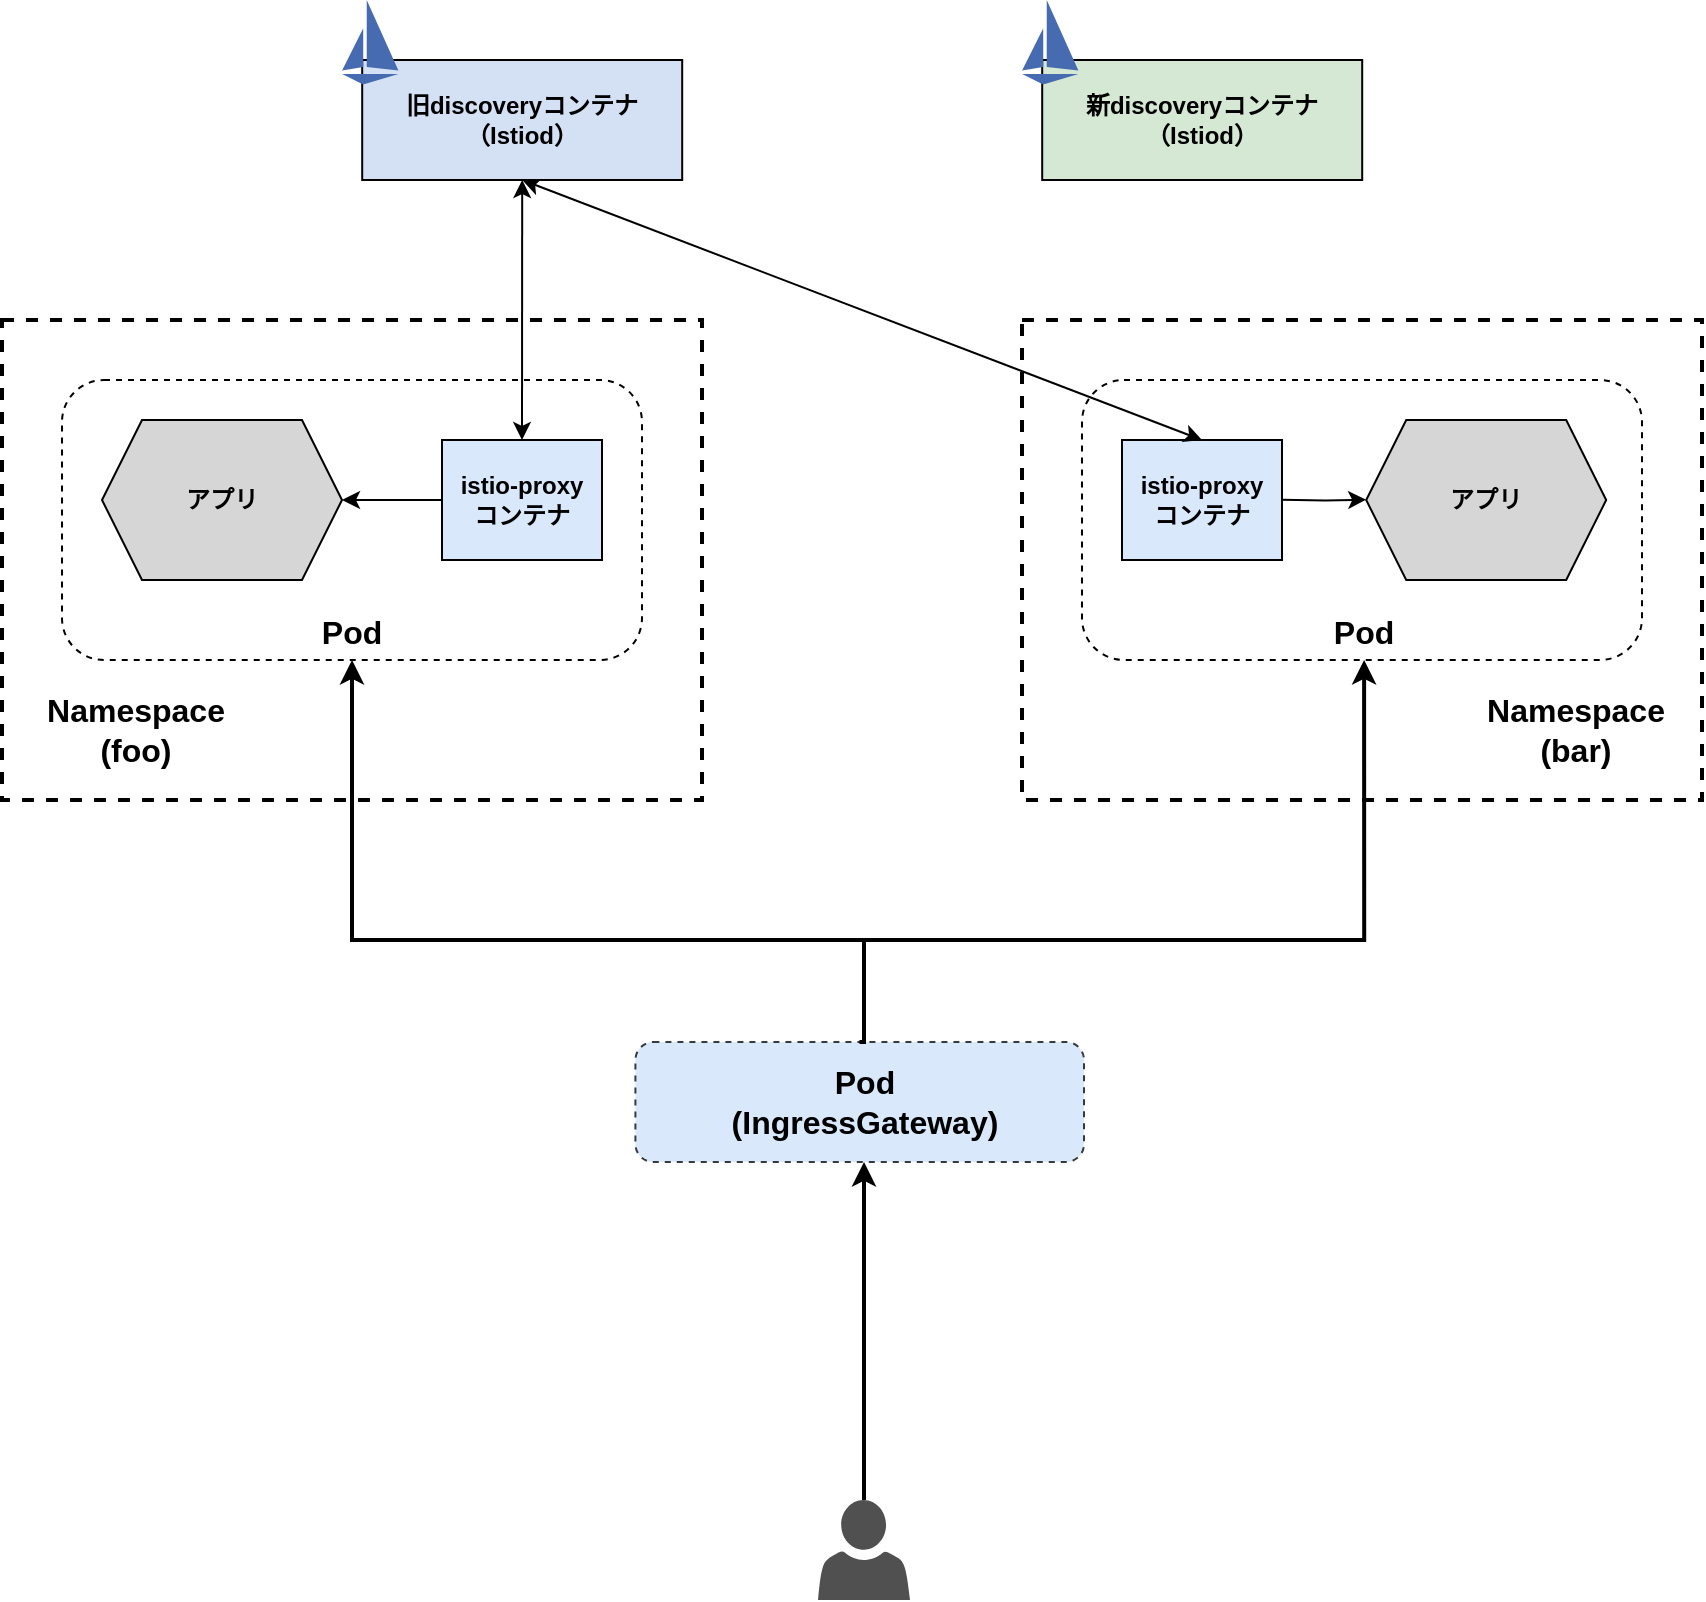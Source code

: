 <mxfile version="20.8.10" type="device" pages="2"><diagram id="03d83n2kzZqSzLtsXUL0" name="istio_canary-upgrade_1"><mxGraphModel dx="1038" dy="717" grid="1" gridSize="10" guides="1" tooltips="1" connect="1" arrows="1" fold="1" page="1" pageScale="1" pageWidth="850" pageHeight="1100" math="0" shadow="0"><root><mxCell id="0"/><mxCell id="1" parent="0"/><mxCell id="88JNQQIAnFazNx2Cg1Fr-13" value="" style="rounded=0;whiteSpace=wrap;html=1;fillColor=default;dashed=1;strokeColor=default;shadow=0;glass=0;strokeWidth=2;perimeterSpacing=0;" vertex="1" parent="1"><mxGeometry x="49" y="870" width="350" height="240" as="geometry"/></mxCell><mxCell id="88JNQQIAnFazNx2Cg1Fr-20" value="" style="rounded=0;whiteSpace=wrap;html=1;fillColor=default;dashed=1;strokeColor=default;shadow=0;glass=0;strokeWidth=2;" vertex="1" parent="1"><mxGeometry x="559" y="870" width="340" height="240" as="geometry"/></mxCell><mxCell id="xyU2z9Fvcih-2bqlTNNe-2" value="" style="rounded=1;whiteSpace=wrap;html=1;dashed=1;" parent="1" vertex="1"><mxGeometry x="79" y="900" width="290" height="140" as="geometry"/></mxCell><mxCell id="xyU2z9Fvcih-2bqlTNNe-42" value="" style="endArrow=classic;startArrow=classic;html=1;rounded=0;strokeColor=default;fontFamily=Helvetica;fontSize=12;fontColor=default;exitX=0.5;exitY=0;exitDx=0;exitDy=0;entryX=0.5;entryY=1;entryDx=0;entryDy=0;" parent="1" source="aR9LPjNKg-8920f3Wmbd-1" target="88JNQQIAnFazNx2Cg1Fr-34" edge="1"><mxGeometry width="50" height="50" relative="1" as="geometry"><mxPoint x="309" y="935" as="sourcePoint"/><mxPoint x="309" y="800" as="targetPoint"/></mxGeometry></mxCell><mxCell id="xyU2z9Fvcih-2bqlTNNe-43" value="&lt;span style=&quot;color: rgba(0, 0, 0, 0); font-family: monospace; font-size: 0px; text-align: start; background-color: rgb(248, 249, 250);&quot;&gt;%3CmxGraphModel%3E%3Croot%3E%3CmxCell%20id%3D%220%22%2F%3E%3CmxCell%20id%3D%221%22%20parent%3D%220%22%2F%3E%3CmxCell%20id%3D%222%22%20value%3D%22%26lt%3Bp%20style%3D%26quot%3Bline-height%3A%200.1%3B%26quot%3B%26gt%3B%26lt%3Bfont%20style%3D%26quot%3Bfont-size%3A%209px%3B%26quot%3B%26gt%3B%E5%95%8F%E3%81%84%E5%90%88%E3%82%8F%E3%81%9B%26lt%3B%2Ffont%26gt%3B%26lt%3B%2Fp%26gt%3B%22%20style%3D%22edgeLabel%3Bhtml%3D1%3Balign%3Dcenter%3BverticalAlign%3Dmiddle%3Bresizable%3D0%3Bpoints%3D%5B%5D%3BlabelBackgroundColor%3Ddefault%3BlabelBorderColor%3Dnone%3BfontStyle%3D1%22%20vertex%3D%221%22%20connectable%3D%220%22%20parent%3D%221%22%3E%3CmxGeometry%20x%3D%22423.988%22%20y%3D%22387.0%22%20as%3D%22geometry%22%2F%3E%3C%2FmxCell%3E%3C%2Froot%3E%3C%2FmxGraphModel%3E&lt;/span&gt;" style="edgeLabel;html=1;align=center;verticalAlign=middle;resizable=0;points=[];fontSize=9;" parent="xyU2z9Fvcih-2bqlTNNe-42" vertex="1" connectable="0"><mxGeometry x="0.141" relative="1" as="geometry"><mxPoint as="offset"/></mxGeometry></mxCell><mxCell id="xyU2z9Fvcih-2bqlTNNe-3" value="&lt;b style=&quot;font-size: 16px;&quot;&gt;Pod&lt;/b&gt;" style="text;html=1;strokeColor=none;fillColor=none;align=center;verticalAlign=middle;whiteSpace=wrap;rounded=0;dashed=1;fontStyle=0;fontSize=16;" parent="1" vertex="1"><mxGeometry x="191.9" y="1012" width="64.2" height="28" as="geometry"/></mxCell><mxCell id="88JNQQIAnFazNx2Cg1Fr-21" value="" style="rounded=1;whiteSpace=wrap;html=1;dashed=1;" vertex="1" parent="1"><mxGeometry x="589" y="900" width="280" height="140" as="geometry"/></mxCell><mxCell id="88JNQQIAnFazNx2Cg1Fr-24" value="&lt;span style=&quot;color: rgba(0, 0, 0, 0); font-family: monospace; font-size: 0px; text-align: start; background-color: rgb(248, 249, 250);&quot;&gt;%3CmxGraphModel%3E%3Croot%3E%3CmxCell%20id%3D%220%22%2F%3E%3CmxCell%20id%3D%221%22%20parent%3D%220%22%2F%3E%3CmxCell%20id%3D%222%22%20value%3D%22%26lt%3Bp%20style%3D%26quot%3Bline-height%3A%200.1%3B%26quot%3B%26gt%3B%26lt%3Bfont%20style%3D%26quot%3Bfont-size%3A%209px%3B%26quot%3B%26gt%3B%E5%95%8F%E3%81%84%E5%90%88%E3%82%8F%E3%81%9B%26lt%3B%2Ffont%26gt%3B%26lt%3B%2Fp%26gt%3B%22%20style%3D%22edgeLabel%3Bhtml%3D1%3Balign%3Dcenter%3BverticalAlign%3Dmiddle%3Bresizable%3D0%3Bpoints%3D%5B%5D%3BlabelBackgroundColor%3Ddefault%3BlabelBorderColor%3Dnone%3BfontStyle%3D1%22%20vertex%3D%221%22%20connectable%3D%220%22%20parent%3D%221%22%3E%3CmxGeometry%20x%3D%22423.988%22%20y%3D%22387.0%22%20as%3D%22geometry%22%2F%3E%3C%2FmxCell%3E%3C%2Froot%3E%3C%2FmxGraphModel%3E&lt;/span&gt;" style="edgeLabel;html=1;align=center;verticalAlign=middle;resizable=0;points=[];fontSize=9;" vertex="1" connectable="0" parent="1"><mxGeometry x="849" y="883" as="geometry"/></mxCell><mxCell id="88JNQQIAnFazNx2Cg1Fr-25" value="&lt;b style=&quot;font-size: 16px;&quot;&gt;Pod&lt;/b&gt;" style="text;html=1;strokeColor=none;fillColor=none;align=center;verticalAlign=middle;whiteSpace=wrap;rounded=0;dashed=1;fontStyle=0;fontSize=16;" vertex="1" parent="1"><mxGeometry x="697.95" y="1012" width="64.2" height="28" as="geometry"/></mxCell><mxCell id="88JNQQIAnFazNx2Cg1Fr-27" value="&lt;b style=&quot;font-size: 16px;&quot;&gt;Namespace&lt;br&gt;(bar)&lt;br&gt;&lt;/b&gt;" style="text;html=1;strokeColor=none;fillColor=none;align=center;verticalAlign=middle;whiteSpace=wrap;rounded=0;dashed=1;fontStyle=0;fontSize=16;" vertex="1" parent="1"><mxGeometry x="780" y="1050" width="112.1" height="50" as="geometry"/></mxCell><mxCell id="88JNQQIAnFazNx2Cg1Fr-30" value="" style="group" vertex="1" connectable="0" parent="1"><mxGeometry x="609" y="920" width="242.1" height="80" as="geometry"/></mxCell><mxCell id="88JNQQIAnFazNx2Cg1Fr-23" value="&lt;b&gt;アプリ&lt;br&gt;&lt;/b&gt;" style="shape=hexagon;perimeter=hexagonPerimeter2;whiteSpace=wrap;html=1;fixedSize=1;fillColor=#D6D6D6;strokeColor=default;direction=east;" vertex="1" parent="88JNQQIAnFazNx2Cg1Fr-30"><mxGeometry x="122.1" width="120" height="80" as="geometry"/></mxCell><mxCell id="88JNQQIAnFazNx2Cg1Fr-26" value="&lt;b&gt;istio-proxy&lt;br&gt;コンテナ&lt;br&gt;&lt;/b&gt;" style="rounded=0;whiteSpace=wrap;html=1;fillColor=#dae8fc;strokeColor=default;direction=east;" vertex="1" parent="88JNQQIAnFazNx2Cg1Fr-30"><mxGeometry y="10" width="80" height="60" as="geometry"/></mxCell><mxCell id="88JNQQIAnFazNx2Cg1Fr-28" value="" style="edgeStyle=orthogonalEdgeStyle;rounded=0;orthogonalLoop=1;jettySize=auto;html=1;entryX=0;entryY=0.498;entryDx=0;entryDy=0;entryPerimeter=0;" edge="1" parent="88JNQQIAnFazNx2Cg1Fr-30" target="88JNQQIAnFazNx2Cg1Fr-23"><mxGeometry relative="1" as="geometry"><mxPoint x="160" y="39.82" as="targetPoint"/><Array as="points"/><mxPoint x="80" y="39.82" as="sourcePoint"/></mxGeometry></mxCell><mxCell id="88JNQQIAnFazNx2Cg1Fr-31" value="" style="group" vertex="1" connectable="0" parent="1"><mxGeometry x="99" y="920" width="250" height="80" as="geometry"/></mxCell><mxCell id="xyU2z9Fvcih-2bqlTNNe-22" value="" style="edgeStyle=orthogonalEdgeStyle;rounded=0;orthogonalLoop=1;jettySize=auto;html=1;" parent="88JNQQIAnFazNx2Cg1Fr-31" edge="1" target="xyU2z9Fvcih-2bqlTNNe-24"><mxGeometry relative="1" as="geometry"><Array as="points"><mxPoint x="155" y="40"/></Array><mxPoint x="170" y="40" as="sourcePoint"/></mxGeometry></mxCell><mxCell id="xyU2z9Fvcih-2bqlTNNe-24" value="&lt;b&gt;アプリ&lt;br&gt;&lt;/b&gt;" style="shape=hexagon;perimeter=hexagonPerimeter2;whiteSpace=wrap;html=1;fixedSize=1;fillColor=#D6D6D6;strokeColor=default;" parent="88JNQQIAnFazNx2Cg1Fr-31" vertex="1"><mxGeometry width="120" height="80" as="geometry"/></mxCell><mxCell id="aR9LPjNKg-8920f3Wmbd-1" value="&lt;b&gt;istio-proxy&lt;br&gt;コンテナ&lt;br&gt;&lt;/b&gt;" style="rounded=0;whiteSpace=wrap;html=1;fillColor=#dae8fc;strokeColor=default;" parent="88JNQQIAnFazNx2Cg1Fr-31" vertex="1"><mxGeometry x="170" y="10" width="80" height="60" as="geometry"/></mxCell><mxCell id="88JNQQIAnFazNx2Cg1Fr-32" value="" style="endArrow=classic;startArrow=classic;html=1;rounded=0;strokeColor=default;fontFamily=Helvetica;fontSize=12;fontColor=default;exitX=0.5;exitY=0;exitDx=0;exitDy=0;entryX=0.5;entryY=1;entryDx=0;entryDy=0;" edge="1" parent="1" source="88JNQQIAnFazNx2Cg1Fr-26" target="88JNQQIAnFazNx2Cg1Fr-34"><mxGeometry width="50" height="50" relative="1" as="geometry"><mxPoint x="399.8" y="930" as="sourcePoint"/><mxPoint x="500" y="780" as="targetPoint"/></mxGeometry></mxCell><mxCell id="88JNQQIAnFazNx2Cg1Fr-33" value="&lt;span style=&quot;color: rgba(0, 0, 0, 0); font-family: monospace; font-size: 0px; text-align: start; background-color: rgb(248, 249, 250);&quot;&gt;%3CmxGraphModel%3E%3Croot%3E%3CmxCell%20id%3D%220%22%2F%3E%3CmxCell%20id%3D%221%22%20parent%3D%220%22%2F%3E%3CmxCell%20id%3D%222%22%20value%3D%22%26lt%3Bp%20style%3D%26quot%3Bline-height%3A%200.1%3B%26quot%3B%26gt%3B%26lt%3Bfont%20style%3D%26quot%3Bfont-size%3A%209px%3B%26quot%3B%26gt%3B%E5%95%8F%E3%81%84%E5%90%88%E3%82%8F%E3%81%9B%26lt%3B%2Ffont%26gt%3B%26lt%3B%2Fp%26gt%3B%22%20style%3D%22edgeLabel%3Bhtml%3D1%3Balign%3Dcenter%3BverticalAlign%3Dmiddle%3Bresizable%3D0%3Bpoints%3D%5B%5D%3BlabelBackgroundColor%3Ddefault%3BlabelBorderColor%3Dnone%3BfontStyle%3D1%22%20vertex%3D%221%22%20connectable%3D%220%22%20parent%3D%221%22%3E%3CmxGeometry%20x%3D%22423.988%22%20y%3D%22387.0%22%20as%3D%22geometry%22%2F%3E%3C%2FmxCell%3E%3C%2Froot%3E%3C%2FmxGraphModel%3E&lt;/span&gt;" style="edgeLabel;html=1;align=center;verticalAlign=middle;resizable=0;points=[];fontSize=9;" vertex="1" connectable="0" parent="88JNQQIAnFazNx2Cg1Fr-32"><mxGeometry x="0.141" relative="1" as="geometry"><mxPoint as="offset"/></mxGeometry></mxCell><mxCell id="88JNQQIAnFazNx2Cg1Fr-41" value="" style="group;fillColor=none;" vertex="1" connectable="0" parent="1"><mxGeometry x="212" y="710" width="177.1" height="90" as="geometry"/></mxCell><mxCell id="88JNQQIAnFazNx2Cg1Fr-34" value="&lt;b&gt;旧discoveryコンテナ&lt;br style=&quot;border-color: var(--border-color); padding: 0px; margin: 0px;&quot;&gt;（Istiod）&lt;/b&gt;" style="text;html=1;strokeColor=default;fillColor=#D4E1F5;align=center;verticalAlign=middle;whiteSpace=wrap;rounded=0;" vertex="1" parent="88JNQQIAnFazNx2Cg1Fr-41"><mxGeometry x="17.1" y="30" width="160" height="60" as="geometry"/></mxCell><mxCell id="88JNQQIAnFazNx2Cg1Fr-37" value="" style="shape=image;verticalLabelPosition=bottom;labelBackgroundColor=default;verticalAlign=top;aspect=fixed;imageAspect=0;image=data:image/svg+xml,PHN2ZyB4bWxucz0iaHR0cDovL3d3dy53My5vcmcvMjAwMC9zdmciIGhlaWdodD0iNjQiIHdpZHRoPSI2NCIgdmlld0JveD0iMCAwIDY0IDY0Ij48cGF0aCBmaWxsPSIjNDY2YmIwIiB0cmFuc2Zvcm09Im1hdHJpeCguMTM1NTM2IDAgMCAuMTM1NTM2IDkuMTM1MTEyIC0uOTQ4NzUxKSIgZD0iTTExLjMgNDIwLjJoMzE0LjhsLTE5Ni43IDU5em0wLTE5LjdsMTE4LjEtMTkuN1YxNjQuNHpNMTQ5IDM4MC44bDE3Ny4xIDE5LjdMMTQ5IDd6Ii8+PC9zdmc+;" vertex="1" parent="88JNQQIAnFazNx2Cg1Fr-41"><mxGeometry width="42.26" height="42.26" as="geometry"/></mxCell><mxCell id="88JNQQIAnFazNx2Cg1Fr-42" value="" style="group" vertex="1" connectable="0" parent="1"><mxGeometry x="552" y="710" width="177.1" height="90" as="geometry"/></mxCell><mxCell id="88JNQQIAnFazNx2Cg1Fr-43" value="&lt;b&gt;新discoveryコンテナ&lt;br style=&quot;border-color: var(--border-color); padding: 0px; margin: 0px;&quot;&gt;（Istiod）&lt;/b&gt;" style="text;html=1;strokeColor=default;fillColor=#d5e8d4;align=center;verticalAlign=middle;whiteSpace=wrap;rounded=0;" vertex="1" parent="88JNQQIAnFazNx2Cg1Fr-42"><mxGeometry x="17.1" y="30" width="160" height="60" as="geometry"/></mxCell><mxCell id="88JNQQIAnFazNx2Cg1Fr-44" value="" style="shape=image;verticalLabelPosition=bottom;labelBackgroundColor=default;verticalAlign=top;aspect=fixed;imageAspect=0;image=data:image/svg+xml,PHN2ZyB4bWxucz0iaHR0cDovL3d3dy53My5vcmcvMjAwMC9zdmciIGhlaWdodD0iNjQiIHdpZHRoPSI2NCIgdmlld0JveD0iMCAwIDY0IDY0Ij48cGF0aCBmaWxsPSIjNDY2YmIwIiB0cmFuc2Zvcm09Im1hdHJpeCguMTM1NTM2IDAgMCAuMTM1NTM2IDkuMTM1MTEyIC0uOTQ4NzUxKSIgZD0iTTExLjMgNDIwLjJoMzE0LjhsLTE5Ni43IDU5em0wLTE5LjdsMTE4LjEtMTkuN1YxNjQuNHpNMTQ5IDM4MC44bDE3Ny4xIDE5LjdMMTQ5IDd6Ii8+PC9zdmc+;labelBorderColor=none;" vertex="1" parent="88JNQQIAnFazNx2Cg1Fr-42"><mxGeometry width="42.26" height="42.26" as="geometry"/></mxCell><mxCell id="88JNQQIAnFazNx2Cg1Fr-46" value="&lt;b style=&quot;font-size: 16px;&quot;&gt;Namespace&lt;br&gt;(foo)&lt;br&gt;&lt;/b&gt;" style="text;html=1;strokeColor=none;fillColor=none;align=center;verticalAlign=middle;whiteSpace=wrap;rounded=0;dashed=1;fontStyle=0;fontSize=16;" vertex="1" parent="1"><mxGeometry x="60.0" y="1050" width="112.1" height="50" as="geometry"/></mxCell><mxCell id="88JNQQIAnFazNx2Cg1Fr-52" value="" style="group;fillColor=default;align=center;" vertex="1" connectable="0" parent="1"><mxGeometry x="365" y="1230" width="225" height="61" as="geometry"/></mxCell><mxCell id="88JNQQIAnFazNx2Cg1Fr-50" value="" style="rounded=1;whiteSpace=wrap;html=1;dashed=1;verticalAlign=middle;fillColor=#DAE8FC;strokeColor=#36393d;" vertex="1" parent="88JNQQIAnFazNx2Cg1Fr-52"><mxGeometry x="0.704" y="1" width="224.296" height="60" as="geometry"/></mxCell><mxCell id="88JNQQIAnFazNx2Cg1Fr-51" value="&lt;b style=&quot;font-size: 16px;&quot;&gt;Pod&lt;br&gt;(IngressGateway)&lt;br&gt;&lt;/b&gt;" style="text;html=1;strokeColor=none;fillColor=none;align=center;verticalAlign=middle;whiteSpace=wrap;rounded=0;dashed=1;fontStyle=0;fontSize=16;" vertex="1" parent="88JNQQIAnFazNx2Cg1Fr-52"><mxGeometry x="25.69" y="1" width="178.62" height="60" as="geometry"/></mxCell><mxCell id="88JNQQIAnFazNx2Cg1Fr-55" value="" style="edgeStyle=orthogonalEdgeStyle;rounded=0;orthogonalLoop=1;jettySize=auto;html=1;strokeWidth=2;" edge="1" parent="1" source="88JNQQIAnFazNx2Cg1Fr-53" target="88JNQQIAnFazNx2Cg1Fr-51"><mxGeometry relative="1" as="geometry"/></mxCell><mxCell id="88JNQQIAnFazNx2Cg1Fr-53" value="" style="sketch=0;pointerEvents=1;shadow=0;dashed=0;html=1;strokeColor=none;fillColor=#505050;labelPosition=center;verticalLabelPosition=bottom;verticalAlign=top;outlineConnect=0;align=center;shape=mxgraph.office.users.user;rounded=0;glass=0;labelBackgroundColor=none;strokeWidth=2;" vertex="1" parent="1"><mxGeometry x="457" y="1460" width="46" height="50" as="geometry"/></mxCell><mxCell id="88JNQQIAnFazNx2Cg1Fr-56" value="" style="edgeStyle=orthogonalEdgeStyle;rounded=0;orthogonalLoop=1;jettySize=auto;html=1;exitX=0.5;exitY=0;exitDx=0;exitDy=0;entryX=0.5;entryY=1;entryDx=0;entryDy=0;strokeWidth=2;" edge="1" parent="1" source="88JNQQIAnFazNx2Cg1Fr-50" target="xyU2z9Fvcih-2bqlTNNe-3"><mxGeometry relative="1" as="geometry"><mxPoint x="479.76" y="1220" as="sourcePoint"/><mxPoint x="479.76" y="1110" as="targetPoint"/><Array as="points"><mxPoint x="480" y="1180"/><mxPoint x="224" y="1180"/></Array></mxGeometry></mxCell><mxCell id="88JNQQIAnFazNx2Cg1Fr-57" value="" style="edgeStyle=orthogonalEdgeStyle;rounded=0;orthogonalLoop=1;jettySize=auto;html=1;exitX=0.5;exitY=0;exitDx=0;exitDy=0;entryX=0.5;entryY=1;entryDx=0;entryDy=0;strokeWidth=2;" edge="1" parent="1" source="88JNQQIAnFazNx2Cg1Fr-50" target="88JNQQIAnFazNx2Cg1Fr-25"><mxGeometry relative="1" as="geometry"><mxPoint x="490" y="1230" as="sourcePoint"/><mxPoint x="234" y="1050" as="targetPoint"/><Array as="points"><mxPoint x="480" y="1180"/><mxPoint x="730" y="1180"/></Array></mxGeometry></mxCell></root></mxGraphModel></diagram><diagram id="gUuNigh7A0F5Vpft9tVq" name="Page-2"><mxGraphModel dx="1038" dy="717" grid="1" gridSize="10" guides="1" tooltips="1" connect="1" arrows="1" fold="1" page="1" pageScale="1" pageWidth="850" pageHeight="1100" math="0" shadow="0"><root><mxCell id="0"/><mxCell id="1" parent="0"/><mxCell id="spDgu-aHzI2PuEHklgT--1" value="" style="shape=table;startSize=0;container=1;collapsible=0;childLayout=tableLayout;rounded=0;shadow=0;glass=0;labelBackgroundColor=none;labelBorderColor=none;sketch=0;strokeWidth=1;swimlaneFillColor=none;" vertex="1" parent="1"><mxGeometry x="200" y="210" width="460" height="213" as="geometry"/></mxCell><mxCell id="spDgu-aHzI2PuEHklgT--14" value="" style="shape=tableRow;horizontal=0;startSize=0;swimlaneHead=0;swimlaneBody=0;strokeColor=default;top=0;left=0;bottom=0;right=0;collapsible=0;dropTarget=0;fillColor=none;points=[[0,0.5],[1,0.5]];portConstraint=eastwest;rounded=0;shadow=0;glass=0;labelBackgroundColor=none;labelBorderColor=none;sketch=0;strokeWidth=1;" vertex="1" parent="spDgu-aHzI2PuEHklgT--1"><mxGeometry width="460" height="71" as="geometry"/></mxCell><mxCell id="spDgu-aHzI2PuEHklgT--15" value="" style="shape=partialRectangle;html=1;whiteSpace=wrap;connectable=0;strokeColor=default;overflow=hidden;fillColor=none;top=0;left=0;bottom=0;right=0;pointerEvents=1;rounded=0;shadow=0;glass=0;labelBackgroundColor=none;labelBorderColor=none;sketch=0;strokeWidth=1;" vertex="1" parent="spDgu-aHzI2PuEHklgT--14"><mxGeometry width="153" height="71" as="geometry"><mxRectangle width="153" height="71" as="alternateBounds"/></mxGeometry></mxCell><mxCell id="spDgu-aHzI2PuEHklgT--16" value="インプレース" style="shape=partialRectangle;html=1;whiteSpace=wrap;connectable=0;strokeColor=default;overflow=hidden;fillColor=none;top=0;left=0;bottom=0;right=0;pointerEvents=1;rounded=0;shadow=0;glass=0;labelBackgroundColor=none;labelBorderColor=none;sketch=0;strokeWidth=1;" vertex="1" parent="spDgu-aHzI2PuEHklgT--14"><mxGeometry x="153" width="154" height="71" as="geometry"><mxRectangle width="154" height="71" as="alternateBounds"/></mxGeometry></mxCell><mxCell id="spDgu-aHzI2PuEHklgT--17" value="カナリア" style="shape=partialRectangle;html=1;whiteSpace=wrap;connectable=0;strokeColor=default;overflow=hidden;fillColor=none;top=0;left=0;bottom=0;right=0;pointerEvents=1;rounded=0;shadow=0;glass=0;labelBackgroundColor=none;labelBorderColor=none;sketch=0;strokeWidth=1;" vertex="1" parent="spDgu-aHzI2PuEHklgT--14"><mxGeometry x="307" width="153" height="71" as="geometry"><mxRectangle width="153" height="71" as="alternateBounds"/></mxGeometry></mxCell><mxCell id="spDgu-aHzI2PuEHklgT--2" value="" style="shape=tableRow;horizontal=0;startSize=0;swimlaneHead=0;swimlaneBody=0;strokeColor=default;top=0;left=0;bottom=0;right=0;collapsible=0;dropTarget=0;fillColor=none;points=[[0,0.5],[1,0.5]];portConstraint=eastwest;rounded=0;shadow=0;glass=0;labelBackgroundColor=none;labelBorderColor=none;sketch=0;strokeWidth=1;" vertex="1" parent="spDgu-aHzI2PuEHklgT--1"><mxGeometry y="71" width="460" height="71" as="geometry"/></mxCell><mxCell id="spDgu-aHzI2PuEHklgT--3" value="インプレース" style="shape=partialRectangle;html=1;whiteSpace=wrap;connectable=0;strokeColor=default;overflow=hidden;fillColor=none;top=0;left=0;bottom=0;right=0;pointerEvents=1;rounded=0;shadow=0;glass=0;labelBackgroundColor=none;labelBorderColor=none;sketch=0;strokeWidth=1;" vertex="1" parent="spDgu-aHzI2PuEHklgT--2"><mxGeometry width="153" height="71" as="geometry"><mxRectangle width="153" height="71" as="alternateBounds"/></mxGeometry></mxCell><mxCell id="spDgu-aHzI2PuEHklgT--4" value="" style="shape=partialRectangle;html=1;whiteSpace=wrap;connectable=0;strokeColor=default;overflow=hidden;fillColor=none;top=0;left=0;bottom=0;right=0;pointerEvents=1;rounded=0;shadow=0;glass=0;labelBackgroundColor=none;labelBorderColor=none;sketch=0;strokeWidth=1;" vertex="1" parent="spDgu-aHzI2PuEHklgT--2"><mxGeometry x="153" width="154" height="71" as="geometry"><mxRectangle width="154" height="71" as="alternateBounds"/></mxGeometry></mxCell><mxCell id="spDgu-aHzI2PuEHklgT--5" value="今回はコレ！" style="shape=partialRectangle;html=1;whiteSpace=wrap;connectable=0;strokeColor=default;overflow=hidden;fillColor=none;top=0;left=0;bottom=0;right=0;pointerEvents=1;rounded=0;shadow=0;glass=0;labelBackgroundColor=none;labelBorderColor=none;sketch=0;strokeWidth=1;" vertex="1" parent="spDgu-aHzI2PuEHklgT--2"><mxGeometry x="307" width="153" height="71" as="geometry"><mxRectangle width="153" height="71" as="alternateBounds"/></mxGeometry></mxCell><mxCell id="spDgu-aHzI2PuEHklgT--6" value="" style="shape=tableRow;horizontal=0;startSize=0;swimlaneHead=0;swimlaneBody=0;strokeColor=default;top=0;left=0;bottom=0;right=0;collapsible=0;dropTarget=0;fillColor=none;points=[[0,0.5],[1,0.5]];portConstraint=eastwest;rounded=0;shadow=0;glass=0;labelBackgroundColor=none;labelBorderColor=none;sketch=0;strokeWidth=1;" vertex="1" parent="spDgu-aHzI2PuEHklgT--1"><mxGeometry y="142" width="460" height="71" as="geometry"/></mxCell><mxCell id="spDgu-aHzI2PuEHklgT--7" value="カナリア" style="shape=partialRectangle;html=1;whiteSpace=wrap;connectable=0;strokeColor=default;overflow=hidden;fillColor=none;top=0;left=0;bottom=0;right=0;pointerEvents=1;rounded=0;shadow=0;glass=0;labelBackgroundColor=none;labelBorderColor=none;sketch=0;strokeWidth=1;" vertex="1" parent="spDgu-aHzI2PuEHklgT--6"><mxGeometry width="153" height="71" as="geometry"><mxRectangle width="153" height="71" as="alternateBounds"/></mxGeometry></mxCell><mxCell id="spDgu-aHzI2PuEHklgT--8" value="" style="shape=partialRectangle;html=1;whiteSpace=wrap;connectable=0;strokeColor=default;overflow=hidden;fillColor=none;top=0;left=0;bottom=0;right=0;pointerEvents=1;rounded=0;shadow=0;glass=0;labelBackgroundColor=none;labelBorderColor=none;sketch=0;strokeWidth=1;" vertex="1" parent="spDgu-aHzI2PuEHklgT--6"><mxGeometry x="153" width="154" height="71" as="geometry"><mxRectangle width="154" height="71" as="alternateBounds"/></mxGeometry></mxCell><mxCell id="spDgu-aHzI2PuEHklgT--9" value="" style="shape=partialRectangle;html=1;whiteSpace=wrap;connectable=0;strokeColor=default;overflow=hidden;fillColor=none;top=0;left=0;bottom=0;right=0;pointerEvents=1;rounded=0;shadow=0;glass=0;labelBackgroundColor=none;labelBorderColor=none;sketch=0;strokeWidth=1;" vertex="1" parent="spDgu-aHzI2PuEHklgT--6"><mxGeometry x="307" width="153" height="71" as="geometry"><mxRectangle width="153" height="71" as="alternateBounds"/></mxGeometry></mxCell><mxCell id="spDgu-aHzI2PuEHklgT--18" value="" style="endArrow=none;html=1;rounded=0;strokeWidth=1;exitX=0;exitY=-0.002;exitDx=0;exitDy=0;exitPerimeter=0;entryX=0.333;entryY=0.997;entryDx=0;entryDy=0;entryPerimeter=0;strokeColor=default;" edge="1" parent="spDgu-aHzI2PuEHklgT--1" source="spDgu-aHzI2PuEHklgT--14" target="spDgu-aHzI2PuEHklgT--14"><mxGeometry width="50" height="50" relative="1" as="geometry"><mxPoint x="10" y="40" as="sourcePoint"/><mxPoint x="60" y="-10" as="targetPoint"/></mxGeometry></mxCell><mxCell id="spDgu-aHzI2PuEHklgT--19" value="IngressGateway" style="text;html=1;strokeColor=none;fillColor=none;align=center;verticalAlign=middle;whiteSpace=wrap;rounded=0;fontStyle=1" vertex="1" parent="1"><mxGeometry x="200" y="250" width="100" height="30" as="geometry"/></mxCell><mxCell id="euD-bevXmGJ1esCEoqGD-1" value="Istiod" style="text;html=1;strokeColor=none;fillColor=none;align=center;verticalAlign=middle;whiteSpace=wrap;rounded=0;fontStyle=1" vertex="1" parent="1"><mxGeometry x="303" y="210" width="50" height="30" as="geometry"/></mxCell></root></mxGraphModel></diagram></mxfile>